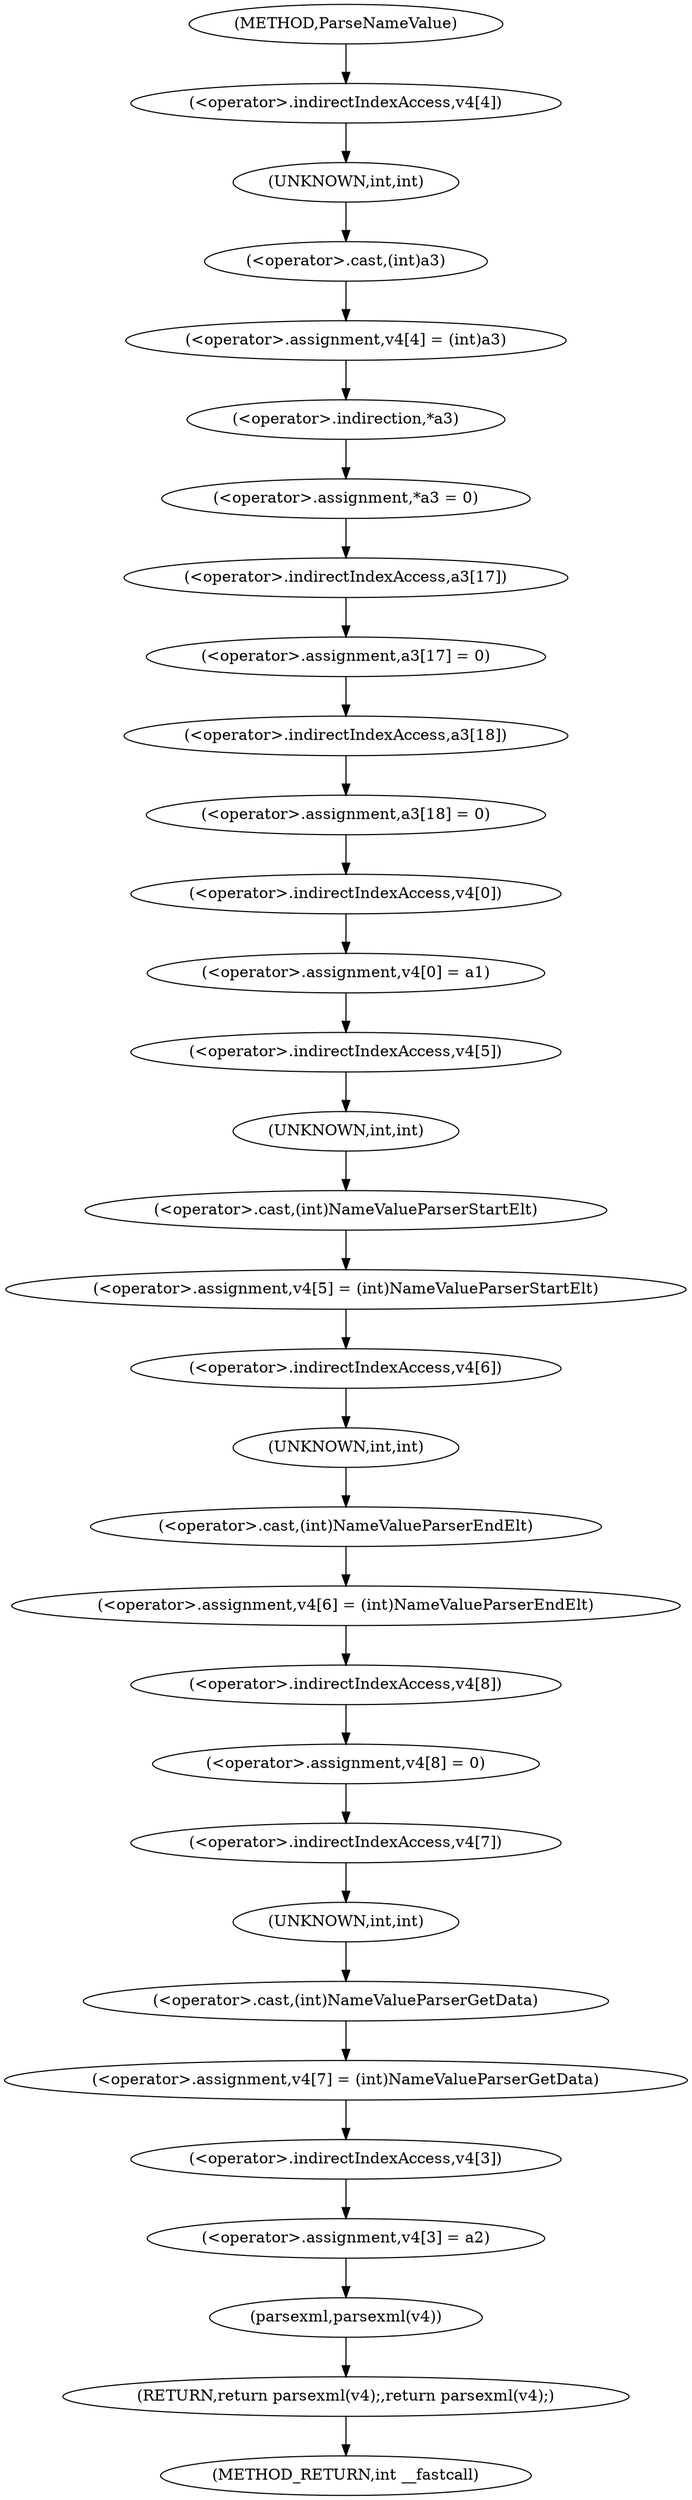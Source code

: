 digraph ParseNameValue {  
"1000108" [label = "(<operator>.assignment,v4[4] = (int)a3)" ]
"1000109" [label = "(<operator>.indirectIndexAccess,v4[4])" ]
"1000112" [label = "(<operator>.cast,(int)a3)" ]
"1000113" [label = "(UNKNOWN,int,int)" ]
"1000115" [label = "(<operator>.assignment,*a3 = 0)" ]
"1000116" [label = "(<operator>.indirection,*a3)" ]
"1000119" [label = "(<operator>.assignment,a3[17] = 0)" ]
"1000120" [label = "(<operator>.indirectIndexAccess,a3[17])" ]
"1000124" [label = "(<operator>.assignment,a3[18] = 0)" ]
"1000125" [label = "(<operator>.indirectIndexAccess,a3[18])" ]
"1000129" [label = "(<operator>.assignment,v4[0] = a1)" ]
"1000130" [label = "(<operator>.indirectIndexAccess,v4[0])" ]
"1000134" [label = "(<operator>.assignment,v4[5] = (int)NameValueParserStartElt)" ]
"1000135" [label = "(<operator>.indirectIndexAccess,v4[5])" ]
"1000138" [label = "(<operator>.cast,(int)NameValueParserStartElt)" ]
"1000139" [label = "(UNKNOWN,int,int)" ]
"1000141" [label = "(<operator>.assignment,v4[6] = (int)NameValueParserEndElt)" ]
"1000142" [label = "(<operator>.indirectIndexAccess,v4[6])" ]
"1000145" [label = "(<operator>.cast,(int)NameValueParserEndElt)" ]
"1000146" [label = "(UNKNOWN,int,int)" ]
"1000148" [label = "(<operator>.assignment,v4[8] = 0)" ]
"1000149" [label = "(<operator>.indirectIndexAccess,v4[8])" ]
"1000153" [label = "(<operator>.assignment,v4[7] = (int)NameValueParserGetData)" ]
"1000154" [label = "(<operator>.indirectIndexAccess,v4[7])" ]
"1000157" [label = "(<operator>.cast,(int)NameValueParserGetData)" ]
"1000158" [label = "(UNKNOWN,int,int)" ]
"1000160" [label = "(<operator>.assignment,v4[3] = a2)" ]
"1000161" [label = "(<operator>.indirectIndexAccess,v4[3])" ]
"1000165" [label = "(RETURN,return parsexml(v4);,return parsexml(v4);)" ]
"1000166" [label = "(parsexml,parsexml(v4))" ]
"1000102" [label = "(METHOD,ParseNameValue)" ]
"1000168" [label = "(METHOD_RETURN,int __fastcall)" ]
  "1000108" -> "1000116" 
  "1000109" -> "1000113" 
  "1000112" -> "1000108" 
  "1000113" -> "1000112" 
  "1000115" -> "1000120" 
  "1000116" -> "1000115" 
  "1000119" -> "1000125" 
  "1000120" -> "1000119" 
  "1000124" -> "1000130" 
  "1000125" -> "1000124" 
  "1000129" -> "1000135" 
  "1000130" -> "1000129" 
  "1000134" -> "1000142" 
  "1000135" -> "1000139" 
  "1000138" -> "1000134" 
  "1000139" -> "1000138" 
  "1000141" -> "1000149" 
  "1000142" -> "1000146" 
  "1000145" -> "1000141" 
  "1000146" -> "1000145" 
  "1000148" -> "1000154" 
  "1000149" -> "1000148" 
  "1000153" -> "1000161" 
  "1000154" -> "1000158" 
  "1000157" -> "1000153" 
  "1000158" -> "1000157" 
  "1000160" -> "1000166" 
  "1000161" -> "1000160" 
  "1000165" -> "1000168" 
  "1000166" -> "1000165" 
  "1000102" -> "1000109" 
}
